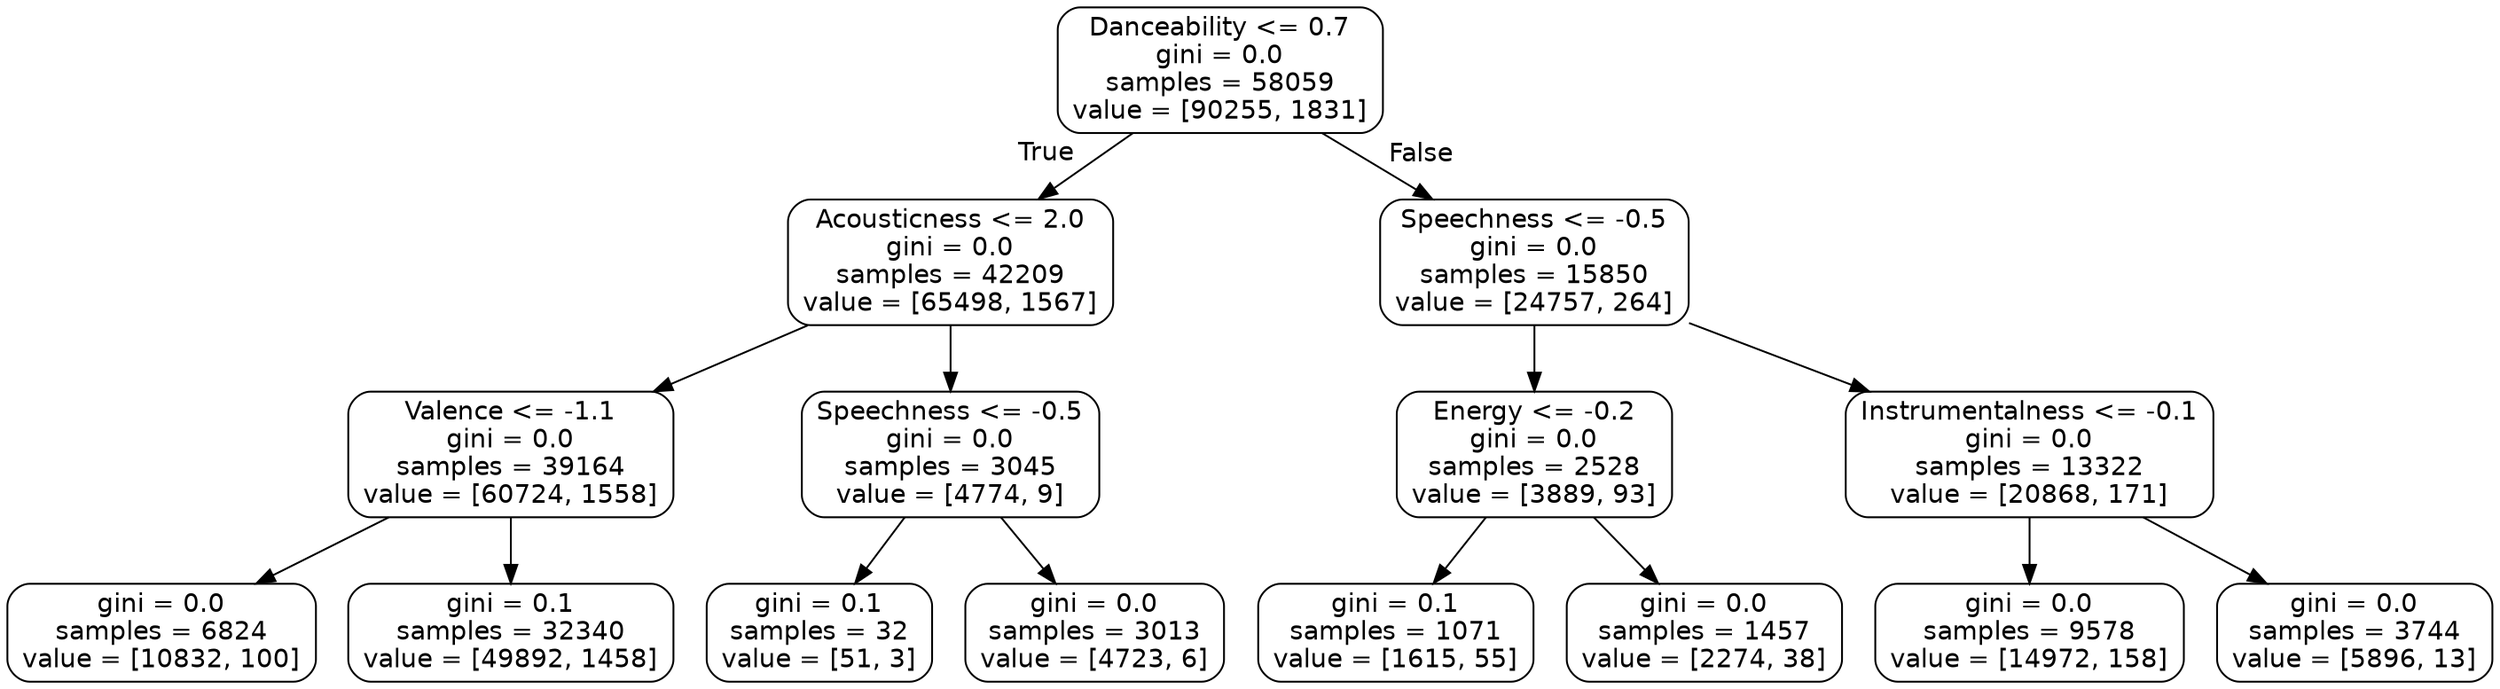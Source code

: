 digraph Tree {
node [shape=box, style="rounded", color="black", fontname=helvetica] ;
edge [fontname=helvetica] ;
0 [label="Danceability <= 0.7\ngini = 0.0\nsamples = 58059\nvalue = [90255, 1831]"] ;
1 [label="Acousticness <= 2.0\ngini = 0.0\nsamples = 42209\nvalue = [65498, 1567]"] ;
0 -> 1 [labeldistance=2.5, labelangle=45, headlabel="True"] ;
2 [label="Valence <= -1.1\ngini = 0.0\nsamples = 39164\nvalue = [60724, 1558]"] ;
1 -> 2 ;
3 [label="gini = 0.0\nsamples = 6824\nvalue = [10832, 100]"] ;
2 -> 3 ;
4 [label="gini = 0.1\nsamples = 32340\nvalue = [49892, 1458]"] ;
2 -> 4 ;
5 [label="Speechness <= -0.5\ngini = 0.0\nsamples = 3045\nvalue = [4774, 9]"] ;
1 -> 5 ;
6 [label="gini = 0.1\nsamples = 32\nvalue = [51, 3]"] ;
5 -> 6 ;
7 [label="gini = 0.0\nsamples = 3013\nvalue = [4723, 6]"] ;
5 -> 7 ;
8 [label="Speechness <= -0.5\ngini = 0.0\nsamples = 15850\nvalue = [24757, 264]"] ;
0 -> 8 [labeldistance=2.5, labelangle=-45, headlabel="False"] ;
9 [label="Energy <= -0.2\ngini = 0.0\nsamples = 2528\nvalue = [3889, 93]"] ;
8 -> 9 ;
10 [label="gini = 0.1\nsamples = 1071\nvalue = [1615, 55]"] ;
9 -> 10 ;
11 [label="gini = 0.0\nsamples = 1457\nvalue = [2274, 38]"] ;
9 -> 11 ;
12 [label="Instrumentalness <= -0.1\ngini = 0.0\nsamples = 13322\nvalue = [20868, 171]"] ;
8 -> 12 ;
13 [label="gini = 0.0\nsamples = 9578\nvalue = [14972, 158]"] ;
12 -> 13 ;
14 [label="gini = 0.0\nsamples = 3744\nvalue = [5896, 13]"] ;
12 -> 14 ;
}